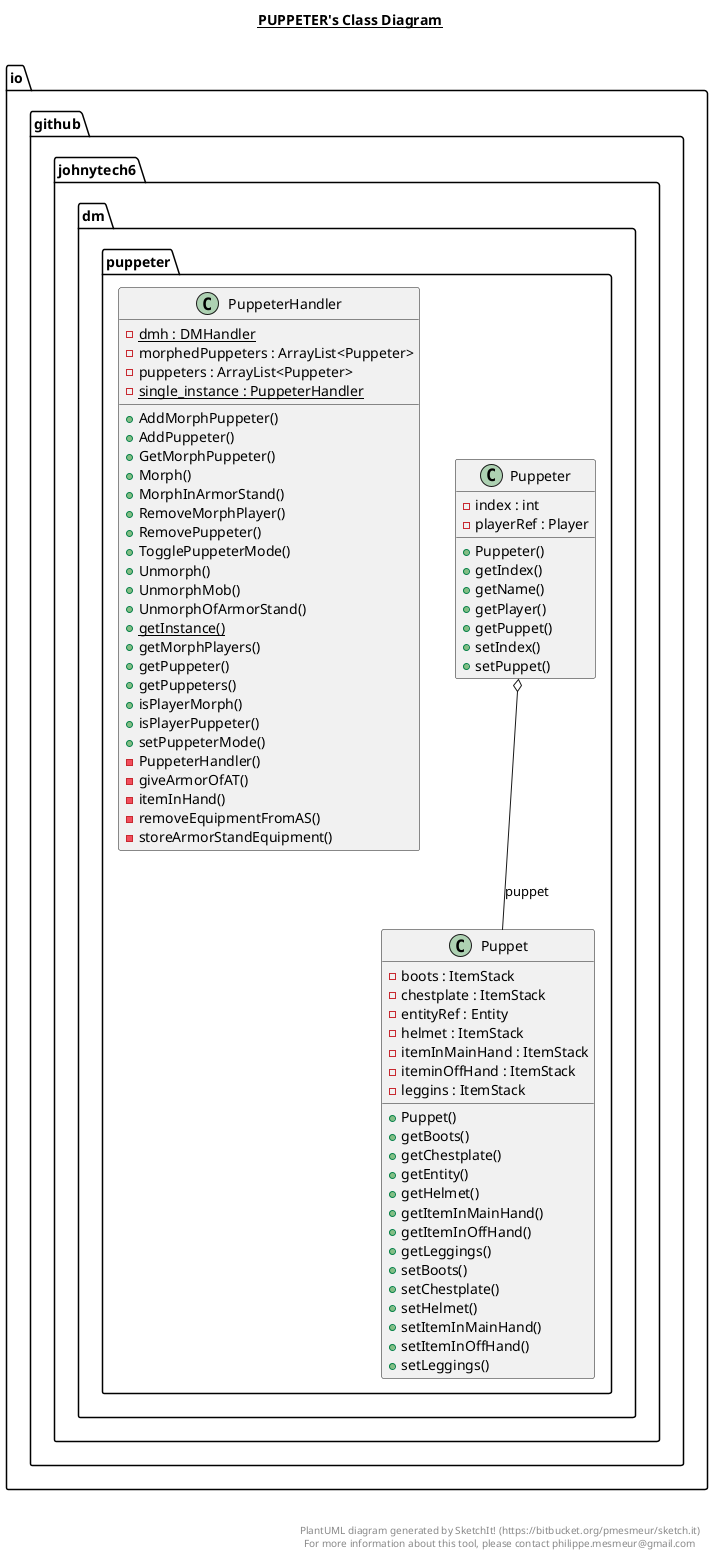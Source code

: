 @startuml

title __PUPPETER's Class Diagram__\n

  namespace io.github.johnytech6 {
    namespace dm {
      namespace puppeter {
        class io.github.johnytech6.dm.puppeter.Puppet {
            - boots : ItemStack
            - chestplate : ItemStack
            - entityRef : Entity
            - helmet : ItemStack
            - itemInMainHand : ItemStack
            - iteminOffHand : ItemStack
            - leggins : ItemStack
            + Puppet()
            + getBoots()
            + getChestplate()
            + getEntity()
            + getHelmet()
            + getItemInMainHand()
            + getItemInOffHand()
            + getLeggings()
            + setBoots()
            + setChestplate()
            + setHelmet()
            + setItemInMainHand()
            + setItemInOffHand()
            + setLeggings()
        }
      }
    }
  }
  

  namespace io.github.johnytech6 {
    namespace dm {
      namespace puppeter {
        class io.github.johnytech6.dm.puppeter.Puppeter {
            - index : int
            - playerRef : Player
            + Puppeter()
            + getIndex()
            + getName()
            + getPlayer()
            + getPuppet()
            + setIndex()
            + setPuppet()
        }
      }
    }
  }
  

  namespace io.github.johnytech6 {
    namespace dm {
      namespace puppeter {
        class io.github.johnytech6.dm.puppeter.PuppeterHandler {
            {static} - dmh : DMHandler
            - morphedPuppeters : ArrayList<Puppeter>
            - puppeters : ArrayList<Puppeter>
            {static} - single_instance : PuppeterHandler
            + AddMorphPuppeter()
            + AddPuppeter()
            + GetMorphPuppeter()
            + Morph()
            + MorphInArmorStand()
            + RemoveMorphPlayer()
            + RemovePuppeter()
            + TogglePuppeterMode()
            + Unmorph()
            + UnmorphMob()
            + UnmorphOfArmorStand()
            {static} + getInstance()
            + getMorphPlayers()
            + getPuppeter()
            + getPuppeters()
            + isPlayerMorph()
            + isPlayerPuppeter()
            + setPuppeterMode()
            - PuppeterHandler()
            - giveArmorOfAT()
            - itemInHand()
            - removeEquipmentFromAS()
            - storeArmorStandEquipment()
        }
      }
    }
  }
  

  io.github.johnytech6.dm.puppeter.Puppeter o-- io.github.johnytech6.dm.puppeter.Puppet : puppet


right footer


PlantUML diagram generated by SketchIt! (https://bitbucket.org/pmesmeur/sketch.it)
For more information about this tool, please contact philippe.mesmeur@gmail.com
endfooter

@enduml
